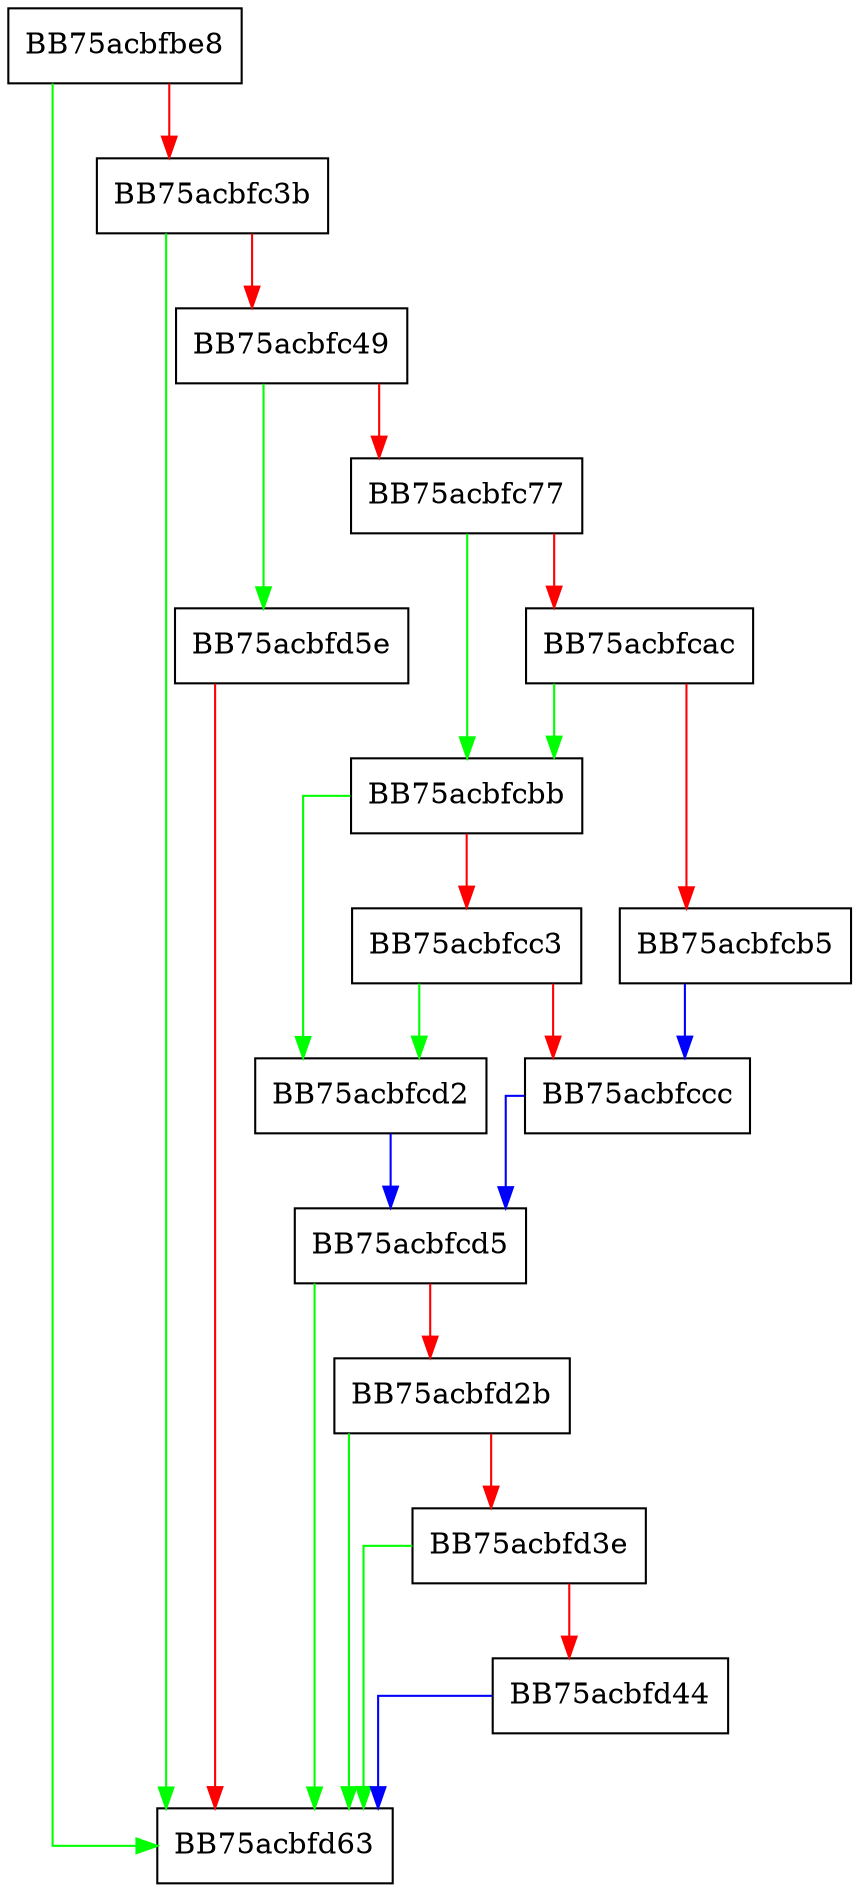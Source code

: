digraph SecondPhaseRemediation {
  node [shape="box"];
  graph [splines=ortho];
  BB75acbfbe8 -> BB75acbfd63 [color="green"];
  BB75acbfbe8 -> BB75acbfc3b [color="red"];
  BB75acbfc3b -> BB75acbfd63 [color="green"];
  BB75acbfc3b -> BB75acbfc49 [color="red"];
  BB75acbfc49 -> BB75acbfd5e [color="green"];
  BB75acbfc49 -> BB75acbfc77 [color="red"];
  BB75acbfc77 -> BB75acbfcbb [color="green"];
  BB75acbfc77 -> BB75acbfcac [color="red"];
  BB75acbfcac -> BB75acbfcbb [color="green"];
  BB75acbfcac -> BB75acbfcb5 [color="red"];
  BB75acbfcb5 -> BB75acbfccc [color="blue"];
  BB75acbfcbb -> BB75acbfcd2 [color="green"];
  BB75acbfcbb -> BB75acbfcc3 [color="red"];
  BB75acbfcc3 -> BB75acbfcd2 [color="green"];
  BB75acbfcc3 -> BB75acbfccc [color="red"];
  BB75acbfccc -> BB75acbfcd5 [color="blue"];
  BB75acbfcd2 -> BB75acbfcd5 [color="blue"];
  BB75acbfcd5 -> BB75acbfd63 [color="green"];
  BB75acbfcd5 -> BB75acbfd2b [color="red"];
  BB75acbfd2b -> BB75acbfd63 [color="green"];
  BB75acbfd2b -> BB75acbfd3e [color="red"];
  BB75acbfd3e -> BB75acbfd63 [color="green"];
  BB75acbfd3e -> BB75acbfd44 [color="red"];
  BB75acbfd44 -> BB75acbfd63 [color="blue"];
  BB75acbfd5e -> BB75acbfd63 [color="red"];
}